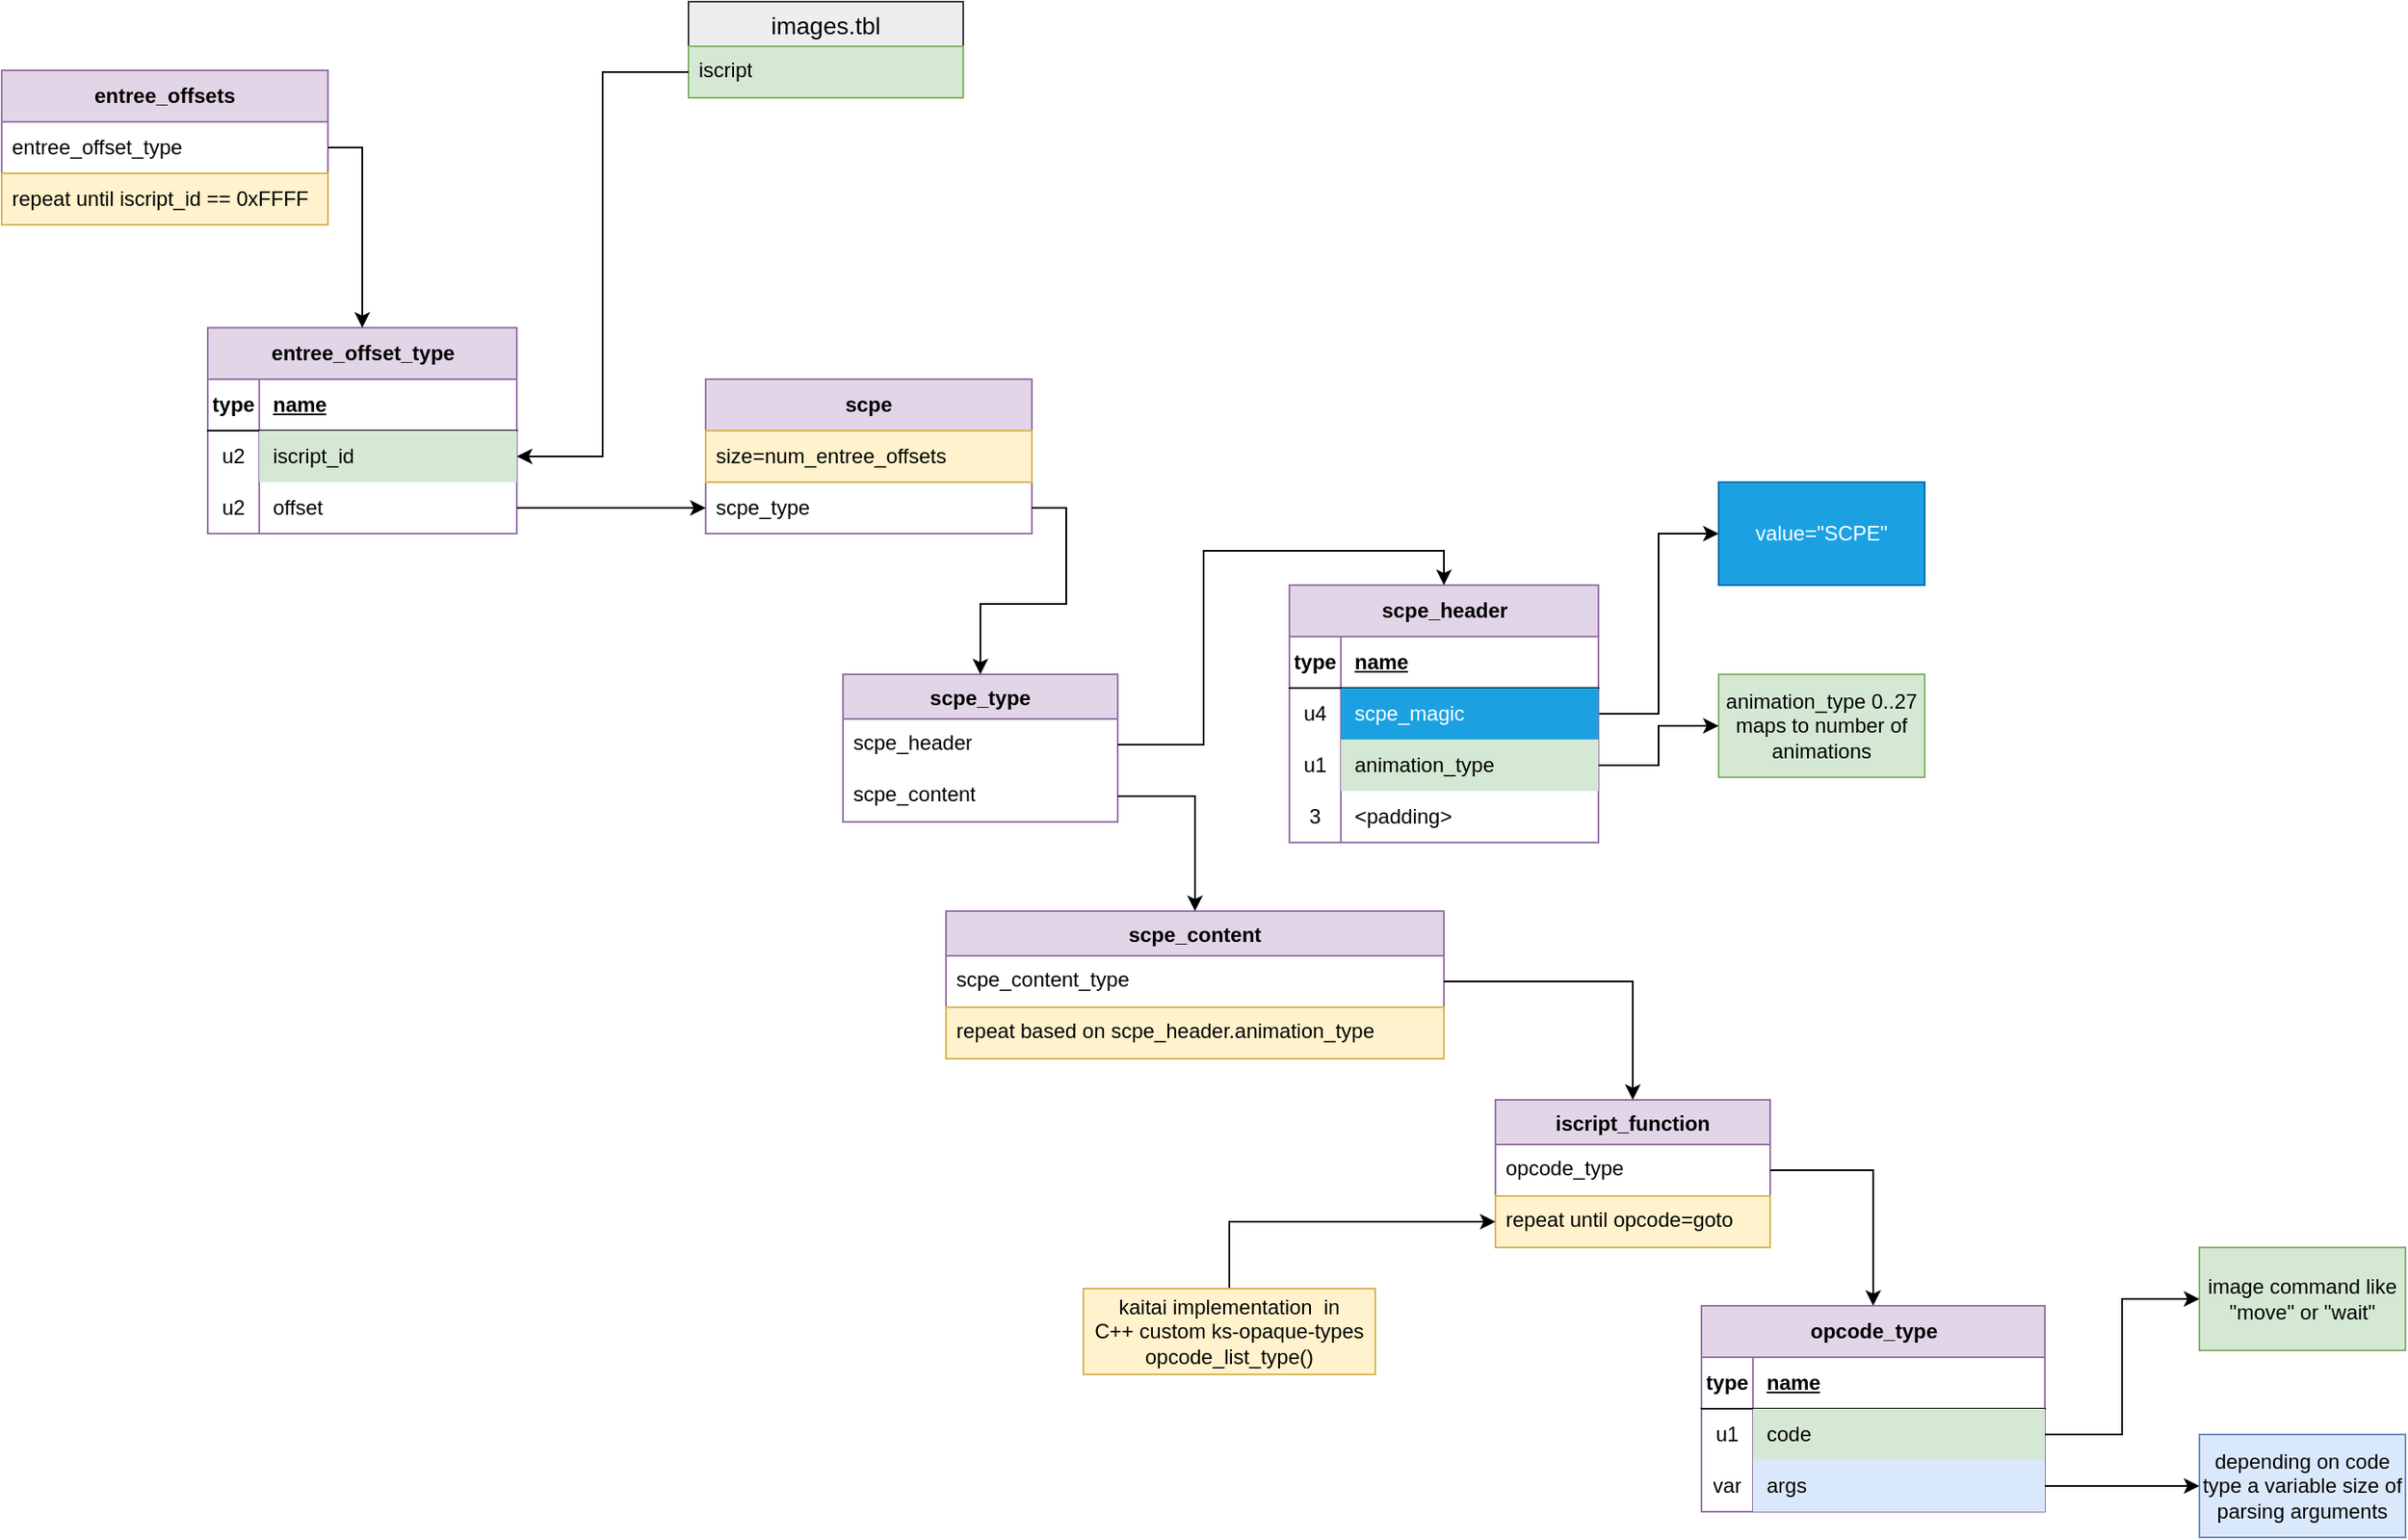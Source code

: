 <mxfile version="24.7.16">
  <diagram name="Seite-1" id="KFdxUCkT2mGUEJN-284l">
    <mxGraphModel dx="2025" dy="1865" grid="1" gridSize="10" guides="1" tooltips="1" connect="1" arrows="1" fold="1" page="1" pageScale="1" pageWidth="827" pageHeight="1169" math="0" shadow="0">
      <root>
        <mxCell id="0" />
        <mxCell id="1" parent="0" />
        <mxCell id="UYgS50BEV_OBPUOMT7Mz-1" value="&lt;b&gt;entree_offsets&lt;/b&gt;" style="swimlane;fontStyle=0;childLayout=stackLayout;horizontal=1;startSize=30;horizontalStack=0;resizeParent=1;resizeParentMax=0;resizeLast=0;collapsible=1;marginBottom=0;whiteSpace=wrap;html=1;fillColor=#e1d5e7;strokeColor=#9673a6;" parent="1" vertex="1">
          <mxGeometry x="-130" y="-90" width="190" height="90" as="geometry" />
        </mxCell>
        <mxCell id="UYgS50BEV_OBPUOMT7Mz-2" value="&lt;span style=&quot;text-align: center; text-wrap: nowrap;&quot;&gt;entree_offset_type&lt;/span&gt;" style="text;strokeColor=none;fillColor=none;align=left;verticalAlign=middle;spacingLeft=4;spacingRight=4;overflow=hidden;points=[[0,0.5],[1,0.5]];portConstraint=eastwest;rotatable=0;whiteSpace=wrap;html=1;" parent="UYgS50BEV_OBPUOMT7Mz-1" vertex="1">
          <mxGeometry y="30" width="190" height="30" as="geometry" />
        </mxCell>
        <mxCell id="UYgS50BEV_OBPUOMT7Mz-4" value="repeat until iscript_id == 0xFFFF" style="text;strokeColor=#d6b656;fillColor=#fff2cc;align=left;verticalAlign=middle;spacingLeft=4;spacingRight=4;overflow=hidden;points=[[0,0.5],[1,0.5]];portConstraint=eastwest;rotatable=0;whiteSpace=wrap;html=1;" parent="UYgS50BEV_OBPUOMT7Mz-1" vertex="1">
          <mxGeometry y="60" width="190" height="30" as="geometry" />
        </mxCell>
        <mxCell id="UYgS50BEV_OBPUOMT7Mz-25" value="entree_offset_type" style="shape=table;startSize=30;container=1;collapsible=1;childLayout=tableLayout;fixedRows=1;rowLines=0;fontStyle=1;align=center;resizeLast=1;html=1;fillColor=#e1d5e7;strokeColor=#9673a6;" parent="1" vertex="1">
          <mxGeometry x="-10" y="60" width="180" height="120" as="geometry" />
        </mxCell>
        <mxCell id="UYgS50BEV_OBPUOMT7Mz-26" value="" style="shape=tableRow;horizontal=0;startSize=0;swimlaneHead=0;swimlaneBody=0;fillColor=none;collapsible=0;dropTarget=0;points=[[0,0.5],[1,0.5]];portConstraint=eastwest;top=0;left=0;right=0;bottom=1;" parent="UYgS50BEV_OBPUOMT7Mz-25" vertex="1">
          <mxGeometry y="30" width="180" height="30" as="geometry" />
        </mxCell>
        <mxCell id="UYgS50BEV_OBPUOMT7Mz-27" value="type" style="shape=partialRectangle;connectable=0;fillColor=none;top=0;left=0;bottom=0;right=0;fontStyle=1;overflow=hidden;whiteSpace=wrap;html=1;" parent="UYgS50BEV_OBPUOMT7Mz-26" vertex="1">
          <mxGeometry width="30" height="30" as="geometry">
            <mxRectangle width="30" height="30" as="alternateBounds" />
          </mxGeometry>
        </mxCell>
        <mxCell id="UYgS50BEV_OBPUOMT7Mz-28" value="name" style="shape=partialRectangle;connectable=0;fillColor=none;top=0;left=0;bottom=0;right=0;align=left;spacingLeft=6;fontStyle=5;overflow=hidden;whiteSpace=wrap;html=1;" parent="UYgS50BEV_OBPUOMT7Mz-26" vertex="1">
          <mxGeometry x="30" width="150" height="30" as="geometry">
            <mxRectangle width="150" height="30" as="alternateBounds" />
          </mxGeometry>
        </mxCell>
        <mxCell id="UYgS50BEV_OBPUOMT7Mz-29" value="" style="shape=tableRow;horizontal=0;startSize=0;swimlaneHead=0;swimlaneBody=0;fillColor=none;collapsible=0;dropTarget=0;points=[[0,0.5],[1,0.5]];portConstraint=eastwest;top=0;left=0;right=0;bottom=0;" parent="UYgS50BEV_OBPUOMT7Mz-25" vertex="1">
          <mxGeometry y="60" width="180" height="30" as="geometry" />
        </mxCell>
        <mxCell id="UYgS50BEV_OBPUOMT7Mz-30" value="u2" style="shape=partialRectangle;connectable=0;fillColor=none;top=0;left=0;bottom=0;right=0;editable=1;overflow=hidden;whiteSpace=wrap;html=1;" parent="UYgS50BEV_OBPUOMT7Mz-29" vertex="1">
          <mxGeometry width="30" height="30" as="geometry">
            <mxRectangle width="30" height="30" as="alternateBounds" />
          </mxGeometry>
        </mxCell>
        <mxCell id="UYgS50BEV_OBPUOMT7Mz-31" value="iscript_id" style="shape=partialRectangle;connectable=0;fillColor=#d5e8d4;top=0;left=0;bottom=0;right=0;align=left;spacingLeft=6;overflow=hidden;whiteSpace=wrap;html=1;strokeColor=#82b366;" parent="UYgS50BEV_OBPUOMT7Mz-29" vertex="1">
          <mxGeometry x="30" width="150" height="30" as="geometry">
            <mxRectangle width="150" height="30" as="alternateBounds" />
          </mxGeometry>
        </mxCell>
        <mxCell id="UYgS50BEV_OBPUOMT7Mz-32" value="" style="shape=tableRow;horizontal=0;startSize=0;swimlaneHead=0;swimlaneBody=0;fillColor=none;collapsible=0;dropTarget=0;points=[[0,0.5],[1,0.5]];portConstraint=eastwest;top=0;left=0;right=0;bottom=0;" parent="UYgS50BEV_OBPUOMT7Mz-25" vertex="1">
          <mxGeometry y="90" width="180" height="30" as="geometry" />
        </mxCell>
        <mxCell id="UYgS50BEV_OBPUOMT7Mz-33" value="u2" style="shape=partialRectangle;connectable=0;fillColor=none;top=0;left=0;bottom=0;right=0;editable=1;overflow=hidden;whiteSpace=wrap;html=1;" parent="UYgS50BEV_OBPUOMT7Mz-32" vertex="1">
          <mxGeometry width="30" height="30" as="geometry">
            <mxRectangle width="30" height="30" as="alternateBounds" />
          </mxGeometry>
        </mxCell>
        <mxCell id="UYgS50BEV_OBPUOMT7Mz-34" value="offset" style="shape=partialRectangle;connectable=0;fillColor=none;top=0;left=0;bottom=0;right=0;align=left;spacingLeft=6;overflow=hidden;whiteSpace=wrap;html=1;" parent="UYgS50BEV_OBPUOMT7Mz-32" vertex="1">
          <mxGeometry x="30" width="150" height="30" as="geometry">
            <mxRectangle width="150" height="30" as="alternateBounds" />
          </mxGeometry>
        </mxCell>
        <mxCell id="UYgS50BEV_OBPUOMT7Mz-38" style="edgeStyle=orthogonalEdgeStyle;rounded=0;orthogonalLoop=1;jettySize=auto;html=1;exitX=1;exitY=0.5;exitDx=0;exitDy=0;entryX=0.5;entryY=0;entryDx=0;entryDy=0;" parent="1" source="UYgS50BEV_OBPUOMT7Mz-2" target="UYgS50BEV_OBPUOMT7Mz-25" edge="1">
          <mxGeometry relative="1" as="geometry" />
        </mxCell>
        <mxCell id="UYgS50BEV_OBPUOMT7Mz-39" value="&lt;b&gt;scpe&lt;/b&gt;" style="swimlane;fontStyle=0;childLayout=stackLayout;horizontal=1;startSize=30;horizontalStack=0;resizeParent=1;resizeParentMax=0;resizeLast=0;collapsible=1;marginBottom=0;whiteSpace=wrap;html=1;fillColor=#e1d5e7;strokeColor=#9673a6;" parent="1" vertex="1">
          <mxGeometry x="280" y="90" width="190" height="90" as="geometry" />
        </mxCell>
        <mxCell id="UYgS50BEV_OBPUOMT7Mz-43" value="size=num_entree_offsets" style="text;strokeColor=#d6b656;fillColor=#fff2cc;align=left;verticalAlign=middle;spacingLeft=4;spacingRight=4;overflow=hidden;points=[[0,0.5],[1,0.5]];portConstraint=eastwest;rotatable=0;whiteSpace=wrap;html=1;" parent="UYgS50BEV_OBPUOMT7Mz-39" vertex="1">
          <mxGeometry y="30" width="190" height="30" as="geometry" />
        </mxCell>
        <mxCell id="UYgS50BEV_OBPUOMT7Mz-40" value="scpe_type" style="text;strokeColor=none;fillColor=none;align=left;verticalAlign=middle;spacingLeft=4;spacingRight=4;overflow=hidden;points=[[0,0.5],[1,0.5]];portConstraint=eastwest;rotatable=0;whiteSpace=wrap;html=1;" parent="UYgS50BEV_OBPUOMT7Mz-39" vertex="1">
          <mxGeometry y="60" width="190" height="30" as="geometry" />
        </mxCell>
        <mxCell id="UYgS50BEV_OBPUOMT7Mz-106" style="edgeStyle=orthogonalEdgeStyle;rounded=0;orthogonalLoop=1;jettySize=auto;html=1;entryX=0;entryY=0.5;entryDx=0;entryDy=0;" parent="1" source="UYgS50BEV_OBPUOMT7Mz-44" target="UYgS50BEV_OBPUOMT7Mz-105" edge="1">
          <mxGeometry relative="1" as="geometry" />
        </mxCell>
        <mxCell id="UYgS50BEV_OBPUOMT7Mz-44" value="scpe_header" style="shape=table;startSize=30;container=1;collapsible=1;childLayout=tableLayout;fixedRows=1;rowLines=0;fontStyle=1;align=center;resizeLast=1;html=1;fillColor=#e1d5e7;strokeColor=#9673a6;" parent="1" vertex="1">
          <mxGeometry x="620" y="210" width="180" height="150" as="geometry" />
        </mxCell>
        <mxCell id="UYgS50BEV_OBPUOMT7Mz-45" value="" style="shape=tableRow;horizontal=0;startSize=0;swimlaneHead=0;swimlaneBody=0;fillColor=none;collapsible=0;dropTarget=0;points=[[0,0.5],[1,0.5]];portConstraint=eastwest;top=0;left=0;right=0;bottom=1;" parent="UYgS50BEV_OBPUOMT7Mz-44" vertex="1">
          <mxGeometry y="30" width="180" height="30" as="geometry" />
        </mxCell>
        <mxCell id="UYgS50BEV_OBPUOMT7Mz-46" value="type" style="shape=partialRectangle;connectable=0;fillColor=none;top=0;left=0;bottom=0;right=0;fontStyle=1;overflow=hidden;whiteSpace=wrap;html=1;" parent="UYgS50BEV_OBPUOMT7Mz-45" vertex="1">
          <mxGeometry width="30" height="30" as="geometry">
            <mxRectangle width="30" height="30" as="alternateBounds" />
          </mxGeometry>
        </mxCell>
        <mxCell id="UYgS50BEV_OBPUOMT7Mz-47" value="name" style="shape=partialRectangle;connectable=0;fillColor=none;top=0;left=0;bottom=0;right=0;align=left;spacingLeft=6;fontStyle=5;overflow=hidden;whiteSpace=wrap;html=1;" parent="UYgS50BEV_OBPUOMT7Mz-45" vertex="1">
          <mxGeometry x="30" width="150" height="30" as="geometry">
            <mxRectangle width="150" height="30" as="alternateBounds" />
          </mxGeometry>
        </mxCell>
        <mxCell id="UYgS50BEV_OBPUOMT7Mz-48" value="" style="shape=tableRow;horizontal=0;startSize=0;swimlaneHead=0;swimlaneBody=0;fillColor=none;collapsible=0;dropTarget=0;points=[[0,0.5],[1,0.5]];portConstraint=eastwest;top=0;left=0;right=0;bottom=0;" parent="UYgS50BEV_OBPUOMT7Mz-44" vertex="1">
          <mxGeometry y="60" width="180" height="30" as="geometry" />
        </mxCell>
        <mxCell id="UYgS50BEV_OBPUOMT7Mz-49" value="u4" style="shape=partialRectangle;connectable=0;fillColor=none;top=0;left=0;bottom=0;right=0;editable=1;overflow=hidden;whiteSpace=wrap;html=1;perimeterSpacing=2;" parent="UYgS50BEV_OBPUOMT7Mz-48" vertex="1">
          <mxGeometry width="30" height="30" as="geometry">
            <mxRectangle width="30" height="30" as="alternateBounds" />
          </mxGeometry>
        </mxCell>
        <mxCell id="UYgS50BEV_OBPUOMT7Mz-50" value="scpe_magic" style="shape=partialRectangle;connectable=0;top=0;left=0;bottom=0;right=0;align=left;spacingLeft=6;overflow=hidden;whiteSpace=wrap;html=1;perimeterSpacing=2;strokeWidth=1;shadow=0;fillStyle=auto;fillColor=#1ba1e2;fontColor=#ffffff;strokeColor=#006EAF;" parent="UYgS50BEV_OBPUOMT7Mz-48" vertex="1">
          <mxGeometry x="30" width="150" height="30" as="geometry">
            <mxRectangle width="150" height="30" as="alternateBounds" />
          </mxGeometry>
        </mxCell>
        <mxCell id="UYgS50BEV_OBPUOMT7Mz-51" value="" style="shape=tableRow;horizontal=0;startSize=0;swimlaneHead=0;swimlaneBody=0;fillColor=none;collapsible=0;dropTarget=0;points=[[0,0.5],[1,0.5]];portConstraint=eastwest;top=0;left=0;right=0;bottom=0;" parent="UYgS50BEV_OBPUOMT7Mz-44" vertex="1">
          <mxGeometry y="90" width="180" height="30" as="geometry" />
        </mxCell>
        <mxCell id="UYgS50BEV_OBPUOMT7Mz-52" value="u1" style="shape=partialRectangle;connectable=0;fillColor=none;top=0;left=0;bottom=0;right=0;editable=1;overflow=hidden;whiteSpace=wrap;html=1;" parent="UYgS50BEV_OBPUOMT7Mz-51" vertex="1">
          <mxGeometry width="30" height="30" as="geometry">
            <mxRectangle width="30" height="30" as="alternateBounds" />
          </mxGeometry>
        </mxCell>
        <mxCell id="UYgS50BEV_OBPUOMT7Mz-53" value="animation_type" style="shape=partialRectangle;connectable=0;fillColor=#d5e8d4;top=0;left=0;bottom=0;right=0;align=left;spacingLeft=6;overflow=hidden;whiteSpace=wrap;html=1;strokeColor=#82b366;" parent="UYgS50BEV_OBPUOMT7Mz-51" vertex="1">
          <mxGeometry x="30" width="150" height="30" as="geometry">
            <mxRectangle width="150" height="30" as="alternateBounds" />
          </mxGeometry>
        </mxCell>
        <mxCell id="UYgS50BEV_OBPUOMT7Mz-62" style="shape=tableRow;horizontal=0;startSize=0;swimlaneHead=0;swimlaneBody=0;fillColor=none;collapsible=0;dropTarget=0;points=[[0,0.5],[1,0.5]];portConstraint=eastwest;top=0;left=0;right=0;bottom=0;" parent="UYgS50BEV_OBPUOMT7Mz-44" vertex="1">
          <mxGeometry y="120" width="180" height="30" as="geometry" />
        </mxCell>
        <mxCell id="UYgS50BEV_OBPUOMT7Mz-63" value="3" style="shape=partialRectangle;connectable=0;fillColor=none;top=0;left=0;bottom=0;right=0;editable=1;overflow=hidden;whiteSpace=wrap;html=1;" parent="UYgS50BEV_OBPUOMT7Mz-62" vertex="1">
          <mxGeometry width="30" height="30" as="geometry">
            <mxRectangle width="30" height="30" as="alternateBounds" />
          </mxGeometry>
        </mxCell>
        <mxCell id="UYgS50BEV_OBPUOMT7Mz-64" value="&amp;lt;padding&amp;gt;" style="shape=partialRectangle;connectable=0;fillColor=none;top=0;left=0;bottom=0;right=0;align=left;spacingLeft=6;overflow=hidden;whiteSpace=wrap;html=1;" parent="UYgS50BEV_OBPUOMT7Mz-62" vertex="1">
          <mxGeometry x="30" width="150" height="30" as="geometry">
            <mxRectangle width="150" height="30" as="alternateBounds" />
          </mxGeometry>
        </mxCell>
        <mxCell id="UYgS50BEV_OBPUOMT7Mz-54" value="scpe_type" style="swimlane;fontStyle=1;childLayout=stackLayout;horizontal=1;startSize=26;horizontalStack=0;resizeParent=1;resizeParentMax=0;resizeLast=0;collapsible=1;marginBottom=0;align=center;fontSize=12;fillColor=#e1d5e7;strokeColor=#9673a6;" parent="1" vertex="1">
          <mxGeometry x="360" y="262" width="160" height="86" as="geometry" />
        </mxCell>
        <mxCell id="UYgS50BEV_OBPUOMT7Mz-55" value="scpe_header" style="text;strokeColor=none;fillColor=none;spacingLeft=4;spacingRight=4;overflow=hidden;rotatable=0;points=[[0,0.5],[1,0.5]];portConstraint=eastwest;fontSize=12;whiteSpace=wrap;html=1;" parent="UYgS50BEV_OBPUOMT7Mz-54" vertex="1">
          <mxGeometry y="26" width="160" height="30" as="geometry" />
        </mxCell>
        <mxCell id="UYgS50BEV_OBPUOMT7Mz-56" value="scpe_content" style="text;strokeColor=none;fillColor=none;spacingLeft=4;spacingRight=4;overflow=hidden;rotatable=0;points=[[0,0.5],[1,0.5]];portConstraint=eastwest;fontSize=12;whiteSpace=wrap;html=1;" parent="UYgS50BEV_OBPUOMT7Mz-54" vertex="1">
          <mxGeometry y="56" width="160" height="30" as="geometry" />
        </mxCell>
        <mxCell id="UYgS50BEV_OBPUOMT7Mz-59" style="edgeStyle=orthogonalEdgeStyle;rounded=0;orthogonalLoop=1;jettySize=auto;html=1;exitX=1;exitY=0.5;exitDx=0;exitDy=0;entryX=0.5;entryY=0;entryDx=0;entryDy=0;" parent="1" source="UYgS50BEV_OBPUOMT7Mz-40" target="UYgS50BEV_OBPUOMT7Mz-54" edge="1">
          <mxGeometry relative="1" as="geometry" />
        </mxCell>
        <mxCell id="UYgS50BEV_OBPUOMT7Mz-61" style="edgeStyle=orthogonalEdgeStyle;rounded=0;orthogonalLoop=1;jettySize=auto;html=1;entryX=0.5;entryY=0;entryDx=0;entryDy=0;" parent="1" source="UYgS50BEV_OBPUOMT7Mz-55" target="UYgS50BEV_OBPUOMT7Mz-44" edge="1">
          <mxGeometry relative="1" as="geometry" />
        </mxCell>
        <mxCell id="UYgS50BEV_OBPUOMT7Mz-78" value="scpe_content" style="swimlane;fontStyle=1;childLayout=stackLayout;horizontal=1;startSize=26;horizontalStack=0;resizeParent=1;resizeParentMax=0;resizeLast=0;collapsible=1;marginBottom=0;align=center;fontSize=12;fillColor=#e1d5e7;strokeColor=#9673a6;" parent="1" vertex="1">
          <mxGeometry x="420" y="400" width="290" height="86" as="geometry" />
        </mxCell>
        <mxCell id="UYgS50BEV_OBPUOMT7Mz-79" value="scpe_content_type" style="text;strokeColor=none;fillColor=none;spacingLeft=4;spacingRight=4;overflow=hidden;rotatable=0;points=[[0,0.5],[1,0.5]];portConstraint=eastwest;fontSize=12;whiteSpace=wrap;html=1;" parent="UYgS50BEV_OBPUOMT7Mz-78" vertex="1">
          <mxGeometry y="26" width="290" height="30" as="geometry" />
        </mxCell>
        <mxCell id="UYgS50BEV_OBPUOMT7Mz-81" value="repeat based on&amp;nbsp;&lt;span style=&quot;text-align: center; text-wrap: nowrap;&quot;&gt;scpe_header.&lt;/span&gt;animation_type" style="text;strokeColor=#d6b656;fillColor=#fff2cc;spacingLeft=4;spacingRight=4;overflow=hidden;rotatable=0;points=[[0,0.5],[1,0.5]];portConstraint=eastwest;fontSize=12;whiteSpace=wrap;html=1;" parent="UYgS50BEV_OBPUOMT7Mz-78" vertex="1">
          <mxGeometry y="56" width="290" height="30" as="geometry" />
        </mxCell>
        <mxCell id="UYgS50BEV_OBPUOMT7Mz-82" style="edgeStyle=orthogonalEdgeStyle;rounded=0;orthogonalLoop=1;jettySize=auto;html=1;" parent="1" source="UYgS50BEV_OBPUOMT7Mz-56" target="UYgS50BEV_OBPUOMT7Mz-78" edge="1">
          <mxGeometry relative="1" as="geometry" />
        </mxCell>
        <mxCell id="UYgS50BEV_OBPUOMT7Mz-83" value="animation_type 0..27 maps to number of animations" style="rounded=0;whiteSpace=wrap;html=1;fillColor=#d5e8d4;strokeColor=#82b366;" parent="1" vertex="1">
          <mxGeometry x="870" y="262" width="120" height="60" as="geometry" />
        </mxCell>
        <mxCell id="UYgS50BEV_OBPUOMT7Mz-84" style="edgeStyle=orthogonalEdgeStyle;rounded=0;orthogonalLoop=1;jettySize=auto;html=1;entryX=0;entryY=0.5;entryDx=0;entryDy=0;" parent="1" source="UYgS50BEV_OBPUOMT7Mz-51" target="UYgS50BEV_OBPUOMT7Mz-83" edge="1">
          <mxGeometry relative="1" as="geometry" />
        </mxCell>
        <mxCell id="UYgS50BEV_OBPUOMT7Mz-85" value="iscript_function" style="swimlane;fontStyle=1;childLayout=stackLayout;horizontal=1;startSize=26;horizontalStack=0;resizeParent=1;resizeParentMax=0;resizeLast=0;collapsible=1;marginBottom=0;align=center;fontSize=12;fillColor=#e1d5e7;strokeColor=#9673a6;" parent="1" vertex="1">
          <mxGeometry x="740" y="510" width="160" height="86" as="geometry" />
        </mxCell>
        <mxCell id="UYgS50BEV_OBPUOMT7Mz-86" value="opcode_type" style="text;strokeColor=none;fillColor=none;spacingLeft=4;spacingRight=4;overflow=hidden;rotatable=0;points=[[0,0.5],[1,0.5]];portConstraint=eastwest;fontSize=12;whiteSpace=wrap;html=1;" parent="UYgS50BEV_OBPUOMT7Mz-85" vertex="1">
          <mxGeometry y="26" width="160" height="30" as="geometry" />
        </mxCell>
        <mxCell id="UYgS50BEV_OBPUOMT7Mz-88" value="repeat until opcode=goto" style="text;strokeColor=#d6b656;fillColor=#fff2cc;spacingLeft=4;spacingRight=4;overflow=hidden;rotatable=0;points=[[0,0.5],[1,0.5]];portConstraint=eastwest;fontSize=12;whiteSpace=wrap;html=1;" parent="UYgS50BEV_OBPUOMT7Mz-85" vertex="1">
          <mxGeometry y="56" width="160" height="30" as="geometry" />
        </mxCell>
        <mxCell id="UYgS50BEV_OBPUOMT7Mz-89" style="edgeStyle=orthogonalEdgeStyle;rounded=0;orthogonalLoop=1;jettySize=auto;html=1;entryX=0.5;entryY=0;entryDx=0;entryDy=0;" parent="1" source="UYgS50BEV_OBPUOMT7Mz-79" target="UYgS50BEV_OBPUOMT7Mz-85" edge="1">
          <mxGeometry relative="1" as="geometry" />
        </mxCell>
        <mxCell id="UYgS50BEV_OBPUOMT7Mz-95" value="opcode_type" style="shape=table;startSize=30;container=1;collapsible=1;childLayout=tableLayout;fixedRows=1;rowLines=0;fontStyle=1;align=center;resizeLast=1;html=1;fillColor=#e1d5e7;strokeColor=#9673a6;" parent="1" vertex="1">
          <mxGeometry x="860" y="630" width="200" height="120" as="geometry" />
        </mxCell>
        <mxCell id="UYgS50BEV_OBPUOMT7Mz-96" value="" style="shape=tableRow;horizontal=0;startSize=0;swimlaneHead=0;swimlaneBody=0;fillColor=none;collapsible=0;dropTarget=0;points=[[0,0.5],[1,0.5]];portConstraint=eastwest;top=0;left=0;right=0;bottom=1;" parent="UYgS50BEV_OBPUOMT7Mz-95" vertex="1">
          <mxGeometry y="30" width="200" height="30" as="geometry" />
        </mxCell>
        <mxCell id="UYgS50BEV_OBPUOMT7Mz-97" value="type" style="shape=partialRectangle;connectable=0;fillColor=none;top=0;left=0;bottom=0;right=0;fontStyle=1;overflow=hidden;whiteSpace=wrap;html=1;" parent="UYgS50BEV_OBPUOMT7Mz-96" vertex="1">
          <mxGeometry width="30" height="30" as="geometry">
            <mxRectangle width="30" height="30" as="alternateBounds" />
          </mxGeometry>
        </mxCell>
        <mxCell id="UYgS50BEV_OBPUOMT7Mz-98" value="name" style="shape=partialRectangle;connectable=0;fillColor=none;top=0;left=0;bottom=0;right=0;align=left;spacingLeft=6;fontStyle=5;overflow=hidden;whiteSpace=wrap;html=1;" parent="UYgS50BEV_OBPUOMT7Mz-96" vertex="1">
          <mxGeometry x="30" width="170" height="30" as="geometry">
            <mxRectangle width="170" height="30" as="alternateBounds" />
          </mxGeometry>
        </mxCell>
        <mxCell id="UYgS50BEV_OBPUOMT7Mz-99" value="" style="shape=tableRow;horizontal=0;startSize=0;swimlaneHead=0;swimlaneBody=0;fillColor=none;collapsible=0;dropTarget=0;points=[[0,0.5],[1,0.5]];portConstraint=eastwest;top=0;left=0;right=0;bottom=0;" parent="UYgS50BEV_OBPUOMT7Mz-95" vertex="1">
          <mxGeometry y="60" width="200" height="30" as="geometry" />
        </mxCell>
        <mxCell id="UYgS50BEV_OBPUOMT7Mz-100" value="u1" style="shape=partialRectangle;connectable=0;fillColor=none;top=0;left=0;bottom=0;right=0;editable=1;overflow=hidden;whiteSpace=wrap;html=1;" parent="UYgS50BEV_OBPUOMT7Mz-99" vertex="1">
          <mxGeometry width="30" height="30" as="geometry">
            <mxRectangle width="30" height="30" as="alternateBounds" />
          </mxGeometry>
        </mxCell>
        <mxCell id="UYgS50BEV_OBPUOMT7Mz-101" value="code" style="shape=partialRectangle;connectable=0;fillColor=#d5e8d4;top=0;left=0;bottom=0;right=0;align=left;spacingLeft=6;overflow=hidden;whiteSpace=wrap;html=1;strokeColor=#82b366;" parent="UYgS50BEV_OBPUOMT7Mz-99" vertex="1">
          <mxGeometry x="30" width="170" height="30" as="geometry">
            <mxRectangle width="170" height="30" as="alternateBounds" />
          </mxGeometry>
        </mxCell>
        <mxCell id="UYgS50BEV_OBPUOMT7Mz-102" value="" style="shape=tableRow;horizontal=0;startSize=0;swimlaneHead=0;swimlaneBody=0;fillColor=none;collapsible=0;dropTarget=0;points=[[0,0.5],[1,0.5]];portConstraint=eastwest;top=0;left=0;right=0;bottom=0;" parent="UYgS50BEV_OBPUOMT7Mz-95" vertex="1">
          <mxGeometry y="90" width="200" height="30" as="geometry" />
        </mxCell>
        <mxCell id="UYgS50BEV_OBPUOMT7Mz-103" value="var" style="shape=partialRectangle;connectable=0;fillColor=none;top=0;left=0;bottom=0;right=0;editable=1;overflow=hidden;whiteSpace=wrap;html=1;" parent="UYgS50BEV_OBPUOMT7Mz-102" vertex="1">
          <mxGeometry width="30" height="30" as="geometry">
            <mxRectangle width="30" height="30" as="alternateBounds" />
          </mxGeometry>
        </mxCell>
        <mxCell id="UYgS50BEV_OBPUOMT7Mz-104" value="args" style="shape=partialRectangle;connectable=0;fillColor=#dae8fc;top=0;left=0;bottom=0;right=0;align=left;spacingLeft=6;overflow=hidden;whiteSpace=wrap;html=1;strokeColor=#6c8ebf;" parent="UYgS50BEV_OBPUOMT7Mz-102" vertex="1">
          <mxGeometry x="30" width="170" height="30" as="geometry">
            <mxRectangle width="170" height="30" as="alternateBounds" />
          </mxGeometry>
        </mxCell>
        <mxCell id="UYgS50BEV_OBPUOMT7Mz-105" value="value=&quot;SCPE&quot;" style="rounded=0;whiteSpace=wrap;html=1;fillColor=#1ba1e2;fontColor=#ffffff;strokeColor=#006EAF;" parent="1" vertex="1">
          <mxGeometry x="870" y="150" width="120" height="60" as="geometry" />
        </mxCell>
        <mxCell id="UYgS50BEV_OBPUOMT7Mz-107" style="edgeStyle=orthogonalEdgeStyle;rounded=0;orthogonalLoop=1;jettySize=auto;html=1;" parent="1" source="UYgS50BEV_OBPUOMT7Mz-86" target="UYgS50BEV_OBPUOMT7Mz-95" edge="1">
          <mxGeometry relative="1" as="geometry" />
        </mxCell>
        <mxCell id="UYgS50BEV_OBPUOMT7Mz-108" value="image command like &quot;move&quot; or &quot;wait&quot;" style="rounded=0;whiteSpace=wrap;html=1;fillColor=#d5e8d4;strokeColor=#82b366;" parent="1" vertex="1">
          <mxGeometry x="1150" y="596" width="120" height="60" as="geometry" />
        </mxCell>
        <mxCell id="UYgS50BEV_OBPUOMT7Mz-109" style="edgeStyle=orthogonalEdgeStyle;rounded=0;orthogonalLoop=1;jettySize=auto;html=1;entryX=0;entryY=0.5;entryDx=0;entryDy=0;" parent="1" source="UYgS50BEV_OBPUOMT7Mz-99" target="UYgS50BEV_OBPUOMT7Mz-108" edge="1">
          <mxGeometry relative="1" as="geometry" />
        </mxCell>
        <mxCell id="UYgS50BEV_OBPUOMT7Mz-110" value="depending on code type a variable size of parsing arguments" style="rounded=0;whiteSpace=wrap;html=1;fillColor=#dae8fc;strokeColor=#6c8ebf;" parent="1" vertex="1">
          <mxGeometry x="1150" y="705" width="120" height="60" as="geometry" />
        </mxCell>
        <mxCell id="UYgS50BEV_OBPUOMT7Mz-111" style="edgeStyle=orthogonalEdgeStyle;rounded=0;orthogonalLoop=1;jettySize=auto;html=1;" parent="1" source="UYgS50BEV_OBPUOMT7Mz-102" target="UYgS50BEV_OBPUOMT7Mz-110" edge="1">
          <mxGeometry relative="1" as="geometry" />
        </mxCell>
        <mxCell id="ln-DqbqfgzpJJSrmWITP-2" value="images.tbl" style="swimlane;fontStyle=0;childLayout=stackLayout;horizontal=1;startSize=26;horizontalStack=0;resizeParent=1;resizeParentMax=0;resizeLast=0;collapsible=1;marginBottom=0;align=center;fontSize=14;fillColor=#eeeeee;strokeColor=#36393d;" vertex="1" parent="1">
          <mxGeometry x="270" y="-130" width="160" height="56" as="geometry" />
        </mxCell>
        <mxCell id="ln-DqbqfgzpJJSrmWITP-3" value="iscript" style="text;strokeColor=#82b366;fillColor=#d5e8d4;spacingLeft=4;spacingRight=4;overflow=hidden;rotatable=0;points=[[0,0.5],[1,0.5]];portConstraint=eastwest;fontSize=12;whiteSpace=wrap;html=1;" vertex="1" parent="ln-DqbqfgzpJJSrmWITP-2">
          <mxGeometry y="26" width="160" height="30" as="geometry" />
        </mxCell>
        <mxCell id="ln-DqbqfgzpJJSrmWITP-6" style="edgeStyle=orthogonalEdgeStyle;rounded=0;orthogonalLoop=1;jettySize=auto;html=1;exitX=0;exitY=0.5;exitDx=0;exitDy=0;entryX=1;entryY=0.5;entryDx=0;entryDy=0;" edge="1" parent="1" source="ln-DqbqfgzpJJSrmWITP-3" target="UYgS50BEV_OBPUOMT7Mz-29">
          <mxGeometry relative="1" as="geometry" />
        </mxCell>
        <mxCell id="ln-DqbqfgzpJJSrmWITP-7" style="edgeStyle=orthogonalEdgeStyle;rounded=0;orthogonalLoop=1;jettySize=auto;html=1;entryX=0;entryY=0.5;entryDx=0;entryDy=0;" edge="1" parent="1" source="UYgS50BEV_OBPUOMT7Mz-32" target="UYgS50BEV_OBPUOMT7Mz-40">
          <mxGeometry relative="1" as="geometry" />
        </mxCell>
        <mxCell id="ln-DqbqfgzpJJSrmWITP-10" style="edgeStyle=orthogonalEdgeStyle;rounded=0;orthogonalLoop=1;jettySize=auto;html=1;entryX=0;entryY=0.5;entryDx=0;entryDy=0;" edge="1" parent="1" source="ln-DqbqfgzpJJSrmWITP-9" target="UYgS50BEV_OBPUOMT7Mz-88">
          <mxGeometry relative="1" as="geometry" />
        </mxCell>
        <mxCell id="ln-DqbqfgzpJJSrmWITP-9" value="kaitai implementation&amp;nbsp; in C++&amp;nbsp;custom ks-opaque-types opcode_list_type()" style="rounded=0;whiteSpace=wrap;html=1;fillColor=#fff2cc;strokeColor=#d6b656;" vertex="1" parent="1">
          <mxGeometry x="500" y="620" width="170" height="50" as="geometry" />
        </mxCell>
      </root>
    </mxGraphModel>
  </diagram>
</mxfile>
